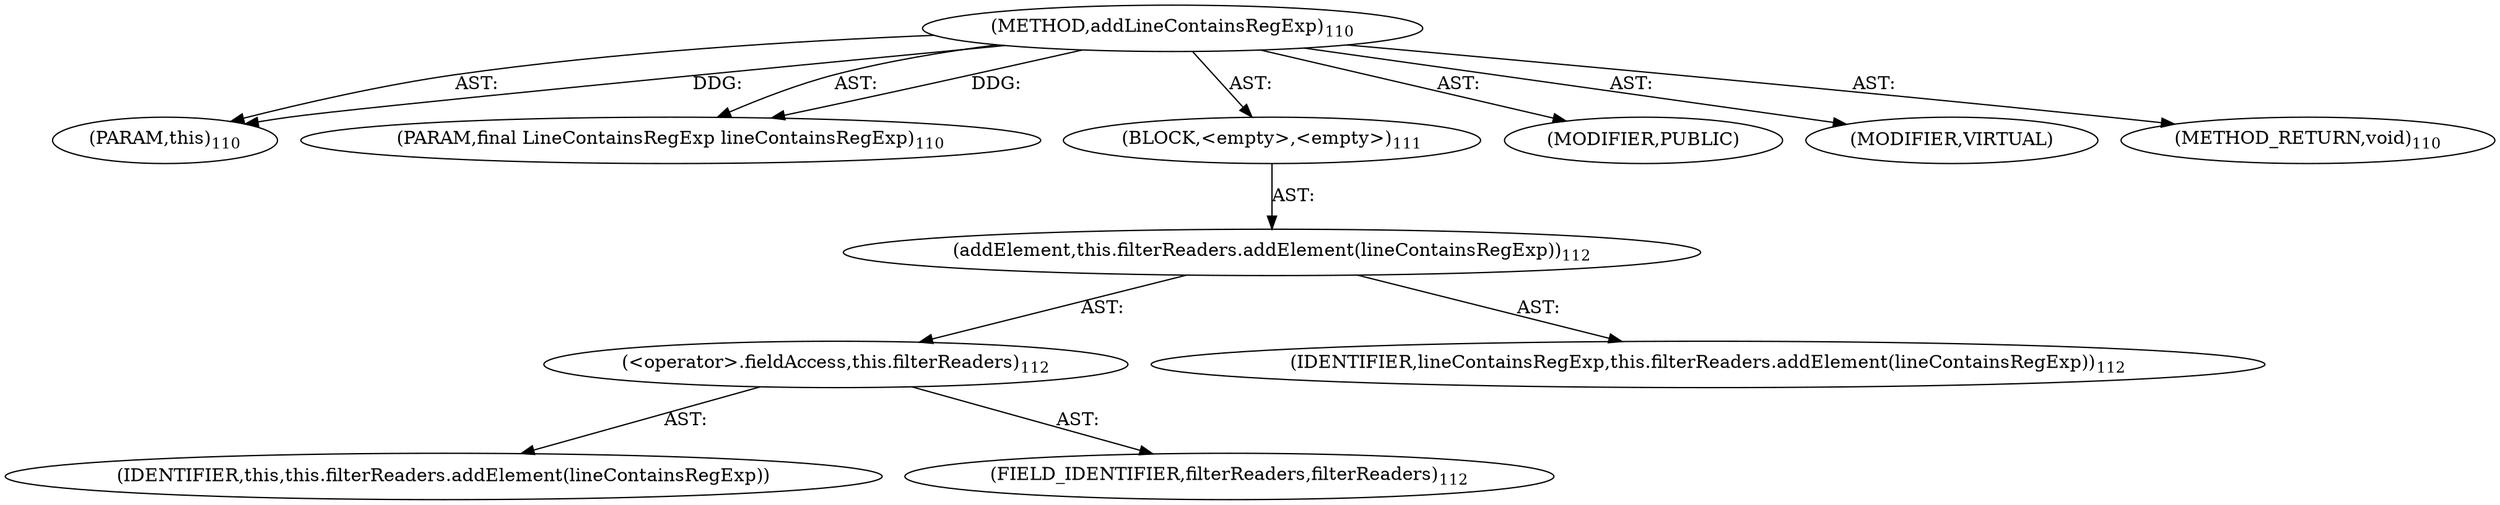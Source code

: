 digraph "addLineContainsRegExp" {  
"111669149702" [label = <(METHOD,addLineContainsRegExp)<SUB>110</SUB>> ]
"115964117004" [label = <(PARAM,this)<SUB>110</SUB>> ]
"115964117005" [label = <(PARAM,final LineContainsRegExp lineContainsRegExp)<SUB>110</SUB>> ]
"25769803782" [label = <(BLOCK,&lt;empty&gt;,&lt;empty&gt;)<SUB>111</SUB>> ]
"30064771083" [label = <(addElement,this.filterReaders.addElement(lineContainsRegExp))<SUB>112</SUB>> ]
"30064771084" [label = <(&lt;operator&gt;.fieldAccess,this.filterReaders)<SUB>112</SUB>> ]
"68719476749" [label = <(IDENTIFIER,this,this.filterReaders.addElement(lineContainsRegExp))> ]
"55834574854" [label = <(FIELD_IDENTIFIER,filterReaders,filterReaders)<SUB>112</SUB>> ]
"68719476750" [label = <(IDENTIFIER,lineContainsRegExp,this.filterReaders.addElement(lineContainsRegExp))<SUB>112</SUB>> ]
"133143986189" [label = <(MODIFIER,PUBLIC)> ]
"133143986190" [label = <(MODIFIER,VIRTUAL)> ]
"128849018886" [label = <(METHOD_RETURN,void)<SUB>110</SUB>> ]
  "111669149702" -> "115964117004"  [ label = "AST: "] 
  "111669149702" -> "115964117005"  [ label = "AST: "] 
  "111669149702" -> "25769803782"  [ label = "AST: "] 
  "111669149702" -> "133143986189"  [ label = "AST: "] 
  "111669149702" -> "133143986190"  [ label = "AST: "] 
  "111669149702" -> "128849018886"  [ label = "AST: "] 
  "25769803782" -> "30064771083"  [ label = "AST: "] 
  "30064771083" -> "30064771084"  [ label = "AST: "] 
  "30064771083" -> "68719476750"  [ label = "AST: "] 
  "30064771084" -> "68719476749"  [ label = "AST: "] 
  "30064771084" -> "55834574854"  [ label = "AST: "] 
  "111669149702" -> "115964117004"  [ label = "DDG: "] 
  "111669149702" -> "115964117005"  [ label = "DDG: "] 
}
